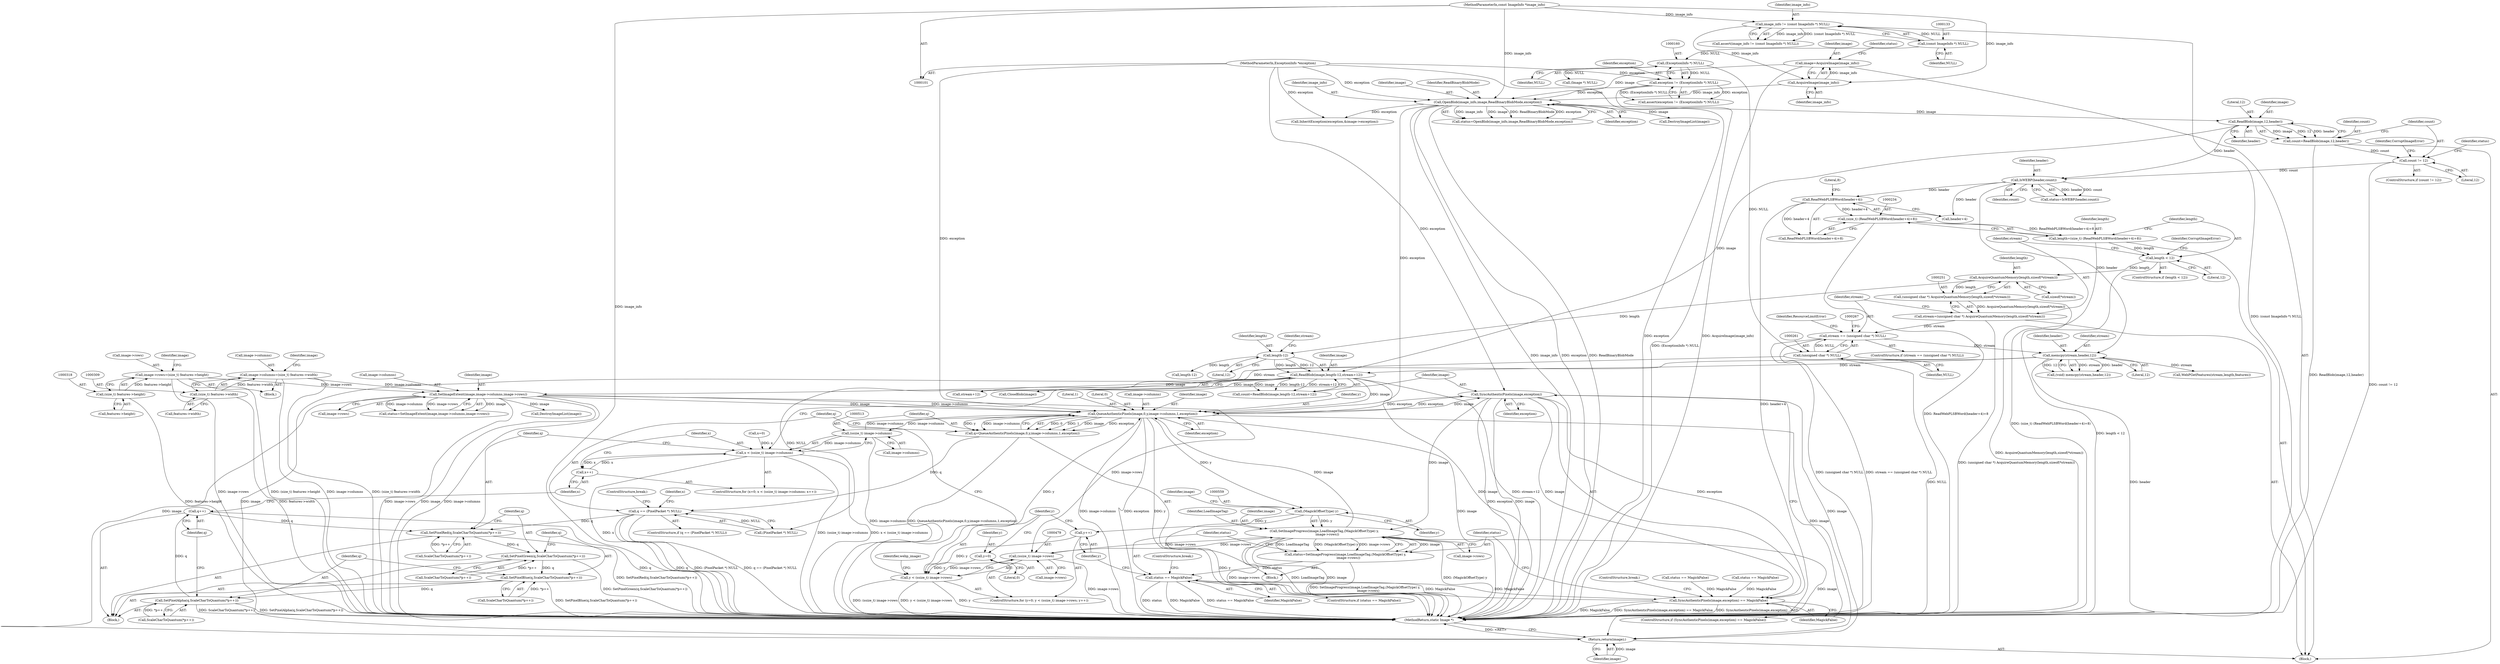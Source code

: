 digraph "0_ImageMagick_f6e9d0d9955e85bdd7540b251cd50d598dacc5e6_73@pointer" {
"1000548" [label="(Call,SyncAuthenticPixels(image,exception))"];
"1000490" [label="(Call,QueueAuthenticPixels(image,0,y,image->columns,1,exception))"];
"1000274" [label="(Call,ReadBlob(image,length-12,stream+12))"];
"1000208" [label="(Call,ReadBlob(image,12,header))"];
"1000174" [label="(Call,OpenBlob(image_info,image,ReadBinaryBlobMode,exception))"];
"1000170" [label="(Call,AcquireImage(image_info))"];
"1000130" [label="(Call,image_info != (const ImageInfo *) NULL)"];
"1000102" [label="(MethodParameterIn,const ImageInfo *image_info)"];
"1000132" [label="(Call,(const ImageInfo *) NULL)"];
"1000168" [label="(Call,image=AcquireImage(image_info))"];
"1000157" [label="(Call,exception != (ExceptionInfo *) NULL)"];
"1000103" [label="(MethodParameterIn,ExceptionInfo *exception)"];
"1000159" [label="(Call,(ExceptionInfo *) NULL)"];
"1000276" [label="(Call,length-12)"];
"1000252" [label="(Call,AcquireQuantumMemory(length,sizeof(*stream)))"];
"1000242" [label="(Call,length < 12)"];
"1000231" [label="(Call,length=(size_t) (ReadWebPLSBWord(header+4)+8))"];
"1000233" [label="(Call,(size_t) (ReadWebPLSBWord(header+4)+8))"];
"1000236" [label="(Call,ReadWebPLSBWord(header+4))"];
"1000221" [label="(Call,IsWEBP(header,count))"];
"1000213" [label="(Call,count != 12)"];
"1000206" [label="(Call,count=ReadBlob(image,12,header))"];
"1000268" [label="(Call,memcpy(stream,header,12))"];
"1000258" [label="(Call,stream == (unsigned char *) NULL)"];
"1000248" [label="(Call,stream=(unsigned char *) AcquireQuantumMemory(length,sizeof(*stream)))"];
"1000250" [label="(Call,(unsigned char *) AcquireQuantumMemory(length,sizeof(*stream)))"];
"1000260" [label="(Call,(unsigned char *) NULL)"];
"1000555" [label="(Call,SetImageProgress(image,LoadImageTag,(MagickOffsetType) y,\n      image->rows))"];
"1000548" [label="(Call,SyncAuthenticPixels(image,exception))"];
"1000558" [label="(Call,(MagickOffsetType) y)"];
"1000478" [label="(Call,(ssize_t) image->rows)"];
"1000372" [label="(Call,SetImageExtent(image,image->columns,image->rows))"];
"1000304" [label="(Call,image->columns=(size_t) features->width)"];
"1000308" [label="(Call,(size_t) features->width)"];
"1000313" [label="(Call,image->rows=(size_t) features->height)"];
"1000317" [label="(Call,(size_t) features->height)"];
"1000476" [label="(Call,y < (ssize_t) image->rows)"];
"1000473" [label="(Call,y=0)"];
"1000483" [label="(Call,y++)"];
"1000512" [label="(Call,(ssize_t) image->columns)"];
"1000488" [label="(Call,q=QueueAuthenticPixels(image,0,y,image->columns,1,exception))"];
"1000500" [label="(Call,q == (PixelPacket *) NULL)"];
"1000520" [label="(Call,SetPixelRed(q,ScaleCharToQuantum(*p++)))"];
"1000526" [label="(Call,SetPixelGreen(q,ScaleCharToQuantum(*p++)))"];
"1000532" [label="(Call,SetPixelBlue(q,ScaleCharToQuantum(*p++)))"];
"1000538" [label="(Call,SetPixelAlpha(q,ScaleCharToQuantum(*p++)))"];
"1000544" [label="(Call,q++)"];
"1000510" [label="(Call,x < (ssize_t) image->columns)"];
"1000517" [label="(Call,x++)"];
"1000547" [label="(Call,SyncAuthenticPixels(image,exception) == MagickFalse)"];
"1000565" [label="(Call,status == MagickFalse)"];
"1000553" [label="(Call,status=SetImageProgress(image,LoadImageTag,(MagickOffsetType) y,\n      image->rows))"];
"1000577" [label="(Return,return(image);)"];
"1000547" [label="(Call,SyncAuthenticPixels(image,exception) == MagickFalse)"];
"1000519" [label="(Block,)"];
"1000498" [label="(Identifier,exception)"];
"1000104" [label="(Block,)"];
"1000276" [label="(Call,length-12)"];
"1000225" [label="(Call,status == MagickFalse)"];
"1000172" [label="(Call,status=OpenBlob(image_info,image,ReadBinaryBlobMode,exception))"];
"1000178" [label="(Identifier,exception)"];
"1000132" [label="(Call,(const ImageInfo *) NULL)"];
"1000130" [label="(Call,image_info != (const ImageInfo *) NULL)"];
"1000103" [label="(MethodParameterIn,ExceptionInfo *exception)"];
"1000268" [label="(Call,memcpy(stream,header,12))"];
"1000270" [label="(Identifier,header)"];
"1000489" [label="(Identifier,q)"];
"1000248" [label="(Call,stream=(unsigned char *) AcquireQuantumMemory(length,sizeof(*stream)))"];
"1000314" [label="(Call,image->rows)"];
"1000242" [label="(Call,length < 12)"];
"1000219" [label="(Call,status=IsWEBP(header,count))"];
"1000175" [label="(Identifier,image_info)"];
"1000271" [label="(Literal,12)"];
"1000131" [label="(Identifier,image_info)"];
"1000176" [label="(Identifier,image)"];
"1000215" [label="(Literal,12)"];
"1000528" [label="(Call,ScaleCharToQuantum(*p++))"];
"1000567" [label="(Identifier,MagickFalse)"];
"1000260" [label="(Call,(unsigned char *) NULL)"];
"1000546" [label="(ControlStructure,if (SyncAuthenticPixels(image,exception) == MagickFalse))"];
"1000568" [label="(ControlStructure,break;)"];
"1000558" [label="(Call,(MagickOffsetType) y)"];
"1000280" [label="(Identifier,stream)"];
"1000212" [label="(ControlStructure,if (count != 12))"];
"1000490" [label="(Call,QueueAuthenticPixels(image,0,y,image->columns,1,exception))"];
"1000253" [label="(Identifier,length)"];
"1000485" [label="(Block,)"];
"1000579" [label="(MethodReturn,static Image *)"];
"1000262" [label="(Identifier,NULL)"];
"1000275" [label="(Identifier,image)"];
"1000377" [label="(Call,image->rows)"];
"1000246" [label="(Identifier,CorruptImageError)"];
"1000549" [label="(Identifier,image)"];
"1000243" [label="(Identifier,length)"];
"1000534" [label="(Call,ScaleCharToQuantum(*p++))"];
"1000551" [label="(Identifier,MagickFalse)"];
"1000240" [label="(Literal,8)"];
"1000222" [label="(Identifier,header)"];
"1000207" [label="(Identifier,count)"];
"1000279" [label="(Call,stream+12)"];
"1000561" [label="(Call,image->rows)"];
"1000492" [label="(Literal,0)"];
"1000476" [label="(Call,y < (ssize_t) image->rows)"];
"1000502" [label="(Call,(PixelPacket *) NULL)"];
"1000520" [label="(Call,SetPixelRed(q,ScaleCharToQuantum(*p++)))"];
"1000544" [label="(Call,q++)"];
"1000313" [label="(Call,image->rows=(size_t) features->height)"];
"1000527" [label="(Identifier,q)"];
"1000508" [label="(Identifier,x)"];
"1000522" [label="(Call,ScaleCharToQuantum(*p++))"];
"1000545" [label="(Identifier,q)"];
"1000372" [label="(Call,SetImageExtent(image,image->columns,image->rows))"];
"1000319" [label="(Call,features->height)"];
"1000510" [label="(Call,x < (ssize_t) image->columns)"];
"1000177" [label="(Identifier,ReadBinaryBlobMode)"];
"1000512" [label="(Call,(ssize_t) image->columns)"];
"1000168" [label="(Call,image=AcquireImage(image_info))"];
"1000532" [label="(Call,SetPixelBlue(q,ScaleCharToQuantum(*p++)))"];
"1000220" [label="(Identifier,status)"];
"1000474" [label="(Identifier,y)"];
"1000161" [label="(Identifier,NULL)"];
"1000304" [label="(Call,image->columns=(size_t) features->width)"];
"1000156" [label="(Call,assert(exception != (ExceptionInfo *) NULL))"];
"1000548" [label="(Call,SyncAuthenticPixels(image,exception))"];
"1000269" [label="(Identifier,stream)"];
"1000472" [label="(ControlStructure,for (y=0; y < (ssize_t) image->rows; y++))"];
"1000533" [label="(Identifier,q)"];
"1000526" [label="(Call,SetPixelGreen(q,ScaleCharToQuantum(*p++)))"];
"1000538" [label="(Call,SetPixelAlpha(q,ScaleCharToQuantum(*p++)))"];
"1000578" [label="(Identifier,image)"];
"1000370" [label="(Call,status=SetImageExtent(image,image->columns,image->rows))"];
"1000315" [label="(Identifier,image)"];
"1000514" [label="(Call,image->columns)"];
"1000374" [label="(Call,image->columns)"];
"1000392" [label="(Call,DestroyImageList(image))"];
"1000250" [label="(Call,(unsigned char *) AcquireQuantumMemory(length,sizeof(*stream)))"];
"1000480" [label="(Call,image->rows)"];
"1000488" [label="(Call,q=QueueAuthenticPixels(image,0,y,image->columns,1,exception))"];
"1000484" [label="(Identifier,y)"];
"1000295" [label="(Call,WebPGetFeatures(stream,length,features))"];
"1000278" [label="(Literal,12)"];
"1000511" [label="(Identifier,x)"];
"1000555" [label="(Call,SetImageProgress(image,LoadImageTag,(MagickOffsetType) y,\n      image->rows))"];
"1000206" [label="(Call,count=ReadBlob(image,12,header))"];
"1000236" [label="(Call,ReadWebPLSBWord(header+4))"];
"1000478" [label="(Call,(ssize_t) image->rows)"];
"1000277" [label="(Identifier,length)"];
"1000233" [label="(Call,(size_t) (ReadWebPLSBWord(header+4)+8))"];
"1000557" [label="(Identifier,LoadImageTag)"];
"1000158" [label="(Identifier,exception)"];
"1000473" [label="(Call,y=0)"];
"1000305" [label="(Call,image->columns)"];
"1000232" [label="(Identifier,length)"];
"1000274" [label="(Call,ReadBlob(image,length-12,stream+12))"];
"1000221" [label="(Call,IsWEBP(header,count))"];
"1000494" [label="(Call,image->columns)"];
"1000365" [label="(Call,CloseBlob(image))"];
"1000324" [label="(Identifier,image)"];
"1000171" [label="(Identifier,image_info)"];
"1000266" [label="(Call,(void) memcpy(stream,header,12))"];
"1000235" [label="(Call,ReadWebPLSBWord(header+4)+8)"];
"1000483" [label="(Call,y++)"];
"1000129" [label="(Call,assert(image_info != (const ImageInfo *) NULL))"];
"1000308" [label="(Call,(size_t) features->width)"];
"1000539" [label="(Identifier,q)"];
"1000507" [label="(Call,x=0)"];
"1000554" [label="(Identifier,status)"];
"1000577" [label="(Return,return(image);)"];
"1000209" [label="(Identifier,image)"];
"1000214" [label="(Identifier,count)"];
"1000249" [label="(Identifier,stream)"];
"1000264" [label="(Identifier,ResourceLimitError)"];
"1000244" [label="(Literal,12)"];
"1000500" [label="(Call,q == (PixelPacket *) NULL)"];
"1000272" [label="(Call,count=ReadBlob(image,length-12,stream+12))"];
"1000505" [label="(ControlStructure,break;)"];
"1000170" [label="(Call,AcquireImage(image_info))"];
"1000186" [label="(Call,DestroyImageList(image))"];
"1000521" [label="(Identifier,q)"];
"1000570" [label="(Identifier,webp_image)"];
"1000258" [label="(Call,stream == (unsigned char *) NULL)"];
"1000562" [label="(Identifier,image)"];
"1000241" [label="(ControlStructure,if (length < 12))"];
"1000477" [label="(Identifier,y)"];
"1000223" [label="(Identifier,count)"];
"1000208" [label="(Call,ReadBlob(image,12,header))"];
"1000381" [label="(Call,status == MagickFalse)"];
"1000565" [label="(Call,status == MagickFalse)"];
"1000157" [label="(Call,exception != (ExceptionInfo *) NULL)"];
"1000211" [label="(Identifier,header)"];
"1000556" [label="(Identifier,image)"];
"1000517" [label="(Call,x++)"];
"1000317" [label="(Call,(size_t) features->height)"];
"1000373" [label="(Identifier,image)"];
"1000552" [label="(ControlStructure,break;)"];
"1000231" [label="(Call,length=(size_t) (ReadWebPLSBWord(header+4)+8))"];
"1000506" [label="(ControlStructure,for (x=0; x < (ssize_t) image->columns; x++))"];
"1000310" [label="(Call,features->width)"];
"1000303" [label="(Block,)"];
"1000553" [label="(Call,status=SetImageProgress(image,LoadImageTag,(MagickOffsetType) y,\n      image->rows))"];
"1000169" [label="(Identifier,image)"];
"1000566" [label="(Identifier,status)"];
"1000550" [label="(Identifier,exception)"];
"1000259" [label="(Identifier,stream)"];
"1000491" [label="(Identifier,image)"];
"1000102" [label="(MethodParameterIn,const ImageInfo *image_info)"];
"1000174" [label="(Call,OpenBlob(image_info,image,ReadBinaryBlobMode,exception))"];
"1000493" [label="(Identifier,y)"];
"1000210" [label="(Literal,12)"];
"1000560" [label="(Identifier,y)"];
"1000237" [label="(Call,header+4)"];
"1000501" [label="(Identifier,q)"];
"1000497" [label="(Literal,1)"];
"1000159" [label="(Call,(ExceptionInfo *) NULL)"];
"1000518" [label="(Identifier,x)"];
"1000540" [label="(Call,ScaleCharToQuantum(*p++))"];
"1000213" [label="(Call,count != 12)"];
"1000217" [label="(Identifier,CorruptImageError)"];
"1000252" [label="(Call,AcquireQuantumMemory(length,sizeof(*stream)))"];
"1000499" [label="(ControlStructure,if (q == (PixelPacket *) NULL))"];
"1000254" [label="(Call,sizeof(*stream))"];
"1000257" [label="(ControlStructure,if (stream == (unsigned char *) NULL))"];
"1000564" [label="(ControlStructure,if (status == MagickFalse))"];
"1000385" [label="(Call,InheritException(exception,&image->exception))"];
"1000189" [label="(Call,(Image *) NULL)"];
"1000173" [label="(Identifier,status)"];
"1000287" [label="(Call,length-12)"];
"1000475" [label="(Literal,0)"];
"1000134" [label="(Identifier,NULL)"];
"1000548" -> "1000547"  [label="AST: "];
"1000548" -> "1000550"  [label="CFG: "];
"1000549" -> "1000548"  [label="AST: "];
"1000550" -> "1000548"  [label="AST: "];
"1000551" -> "1000548"  [label="CFG: "];
"1000548" -> "1000579"  [label="DDG: exception"];
"1000548" -> "1000579"  [label="DDG: image"];
"1000548" -> "1000490"  [label="DDG: exception"];
"1000548" -> "1000547"  [label="DDG: image"];
"1000548" -> "1000547"  [label="DDG: exception"];
"1000490" -> "1000548"  [label="DDG: image"];
"1000490" -> "1000548"  [label="DDG: exception"];
"1000103" -> "1000548"  [label="DDG: exception"];
"1000548" -> "1000555"  [label="DDG: image"];
"1000548" -> "1000577"  [label="DDG: image"];
"1000490" -> "1000488"  [label="AST: "];
"1000490" -> "1000498"  [label="CFG: "];
"1000491" -> "1000490"  [label="AST: "];
"1000492" -> "1000490"  [label="AST: "];
"1000493" -> "1000490"  [label="AST: "];
"1000494" -> "1000490"  [label="AST: "];
"1000497" -> "1000490"  [label="AST: "];
"1000498" -> "1000490"  [label="AST: "];
"1000488" -> "1000490"  [label="CFG: "];
"1000490" -> "1000579"  [label="DDG: image->columns"];
"1000490" -> "1000579"  [label="DDG: exception"];
"1000490" -> "1000579"  [label="DDG: y"];
"1000490" -> "1000579"  [label="DDG: image"];
"1000490" -> "1000488"  [label="DDG: 0"];
"1000490" -> "1000488"  [label="DDG: 1"];
"1000490" -> "1000488"  [label="DDG: image"];
"1000490" -> "1000488"  [label="DDG: exception"];
"1000490" -> "1000488"  [label="DDG: y"];
"1000490" -> "1000488"  [label="DDG: image->columns"];
"1000274" -> "1000490"  [label="DDG: image"];
"1000555" -> "1000490"  [label="DDG: image"];
"1000372" -> "1000490"  [label="DDG: image"];
"1000372" -> "1000490"  [label="DDG: image->columns"];
"1000476" -> "1000490"  [label="DDG: y"];
"1000512" -> "1000490"  [label="DDG: image->columns"];
"1000174" -> "1000490"  [label="DDG: exception"];
"1000103" -> "1000490"  [label="DDG: exception"];
"1000490" -> "1000512"  [label="DDG: image->columns"];
"1000490" -> "1000558"  [label="DDG: y"];
"1000490" -> "1000577"  [label="DDG: image"];
"1000274" -> "1000272"  [label="AST: "];
"1000274" -> "1000279"  [label="CFG: "];
"1000275" -> "1000274"  [label="AST: "];
"1000276" -> "1000274"  [label="AST: "];
"1000279" -> "1000274"  [label="AST: "];
"1000272" -> "1000274"  [label="CFG: "];
"1000274" -> "1000579"  [label="DDG: image"];
"1000274" -> "1000579"  [label="DDG: stream+12"];
"1000274" -> "1000272"  [label="DDG: image"];
"1000274" -> "1000272"  [label="DDG: length-12"];
"1000274" -> "1000272"  [label="DDG: stream+12"];
"1000208" -> "1000274"  [label="DDG: image"];
"1000276" -> "1000274"  [label="DDG: length"];
"1000276" -> "1000274"  [label="DDG: 12"];
"1000268" -> "1000274"  [label="DDG: stream"];
"1000274" -> "1000365"  [label="DDG: image"];
"1000274" -> "1000372"  [label="DDG: image"];
"1000274" -> "1000577"  [label="DDG: image"];
"1000208" -> "1000206"  [label="AST: "];
"1000208" -> "1000211"  [label="CFG: "];
"1000209" -> "1000208"  [label="AST: "];
"1000210" -> "1000208"  [label="AST: "];
"1000211" -> "1000208"  [label="AST: "];
"1000206" -> "1000208"  [label="CFG: "];
"1000208" -> "1000206"  [label="DDG: image"];
"1000208" -> "1000206"  [label="DDG: 12"];
"1000208" -> "1000206"  [label="DDG: header"];
"1000174" -> "1000208"  [label="DDG: image"];
"1000208" -> "1000221"  [label="DDG: header"];
"1000174" -> "1000172"  [label="AST: "];
"1000174" -> "1000178"  [label="CFG: "];
"1000175" -> "1000174"  [label="AST: "];
"1000176" -> "1000174"  [label="AST: "];
"1000177" -> "1000174"  [label="AST: "];
"1000178" -> "1000174"  [label="AST: "];
"1000172" -> "1000174"  [label="CFG: "];
"1000174" -> "1000579"  [label="DDG: exception"];
"1000174" -> "1000579"  [label="DDG: ReadBinaryBlobMode"];
"1000174" -> "1000579"  [label="DDG: image_info"];
"1000174" -> "1000172"  [label="DDG: image_info"];
"1000174" -> "1000172"  [label="DDG: image"];
"1000174" -> "1000172"  [label="DDG: ReadBinaryBlobMode"];
"1000174" -> "1000172"  [label="DDG: exception"];
"1000170" -> "1000174"  [label="DDG: image_info"];
"1000102" -> "1000174"  [label="DDG: image_info"];
"1000168" -> "1000174"  [label="DDG: image"];
"1000157" -> "1000174"  [label="DDG: exception"];
"1000103" -> "1000174"  [label="DDG: exception"];
"1000174" -> "1000186"  [label="DDG: image"];
"1000174" -> "1000385"  [label="DDG: exception"];
"1000170" -> "1000168"  [label="AST: "];
"1000170" -> "1000171"  [label="CFG: "];
"1000171" -> "1000170"  [label="AST: "];
"1000168" -> "1000170"  [label="CFG: "];
"1000170" -> "1000168"  [label="DDG: image_info"];
"1000130" -> "1000170"  [label="DDG: image_info"];
"1000102" -> "1000170"  [label="DDG: image_info"];
"1000130" -> "1000129"  [label="AST: "];
"1000130" -> "1000132"  [label="CFG: "];
"1000131" -> "1000130"  [label="AST: "];
"1000132" -> "1000130"  [label="AST: "];
"1000129" -> "1000130"  [label="CFG: "];
"1000130" -> "1000579"  [label="DDG: (const ImageInfo *) NULL"];
"1000130" -> "1000129"  [label="DDG: image_info"];
"1000130" -> "1000129"  [label="DDG: (const ImageInfo *) NULL"];
"1000102" -> "1000130"  [label="DDG: image_info"];
"1000132" -> "1000130"  [label="DDG: NULL"];
"1000102" -> "1000101"  [label="AST: "];
"1000102" -> "1000579"  [label="DDG: image_info"];
"1000132" -> "1000134"  [label="CFG: "];
"1000133" -> "1000132"  [label="AST: "];
"1000134" -> "1000132"  [label="AST: "];
"1000132" -> "1000159"  [label="DDG: NULL"];
"1000168" -> "1000104"  [label="AST: "];
"1000169" -> "1000168"  [label="AST: "];
"1000173" -> "1000168"  [label="CFG: "];
"1000168" -> "1000579"  [label="DDG: AcquireImage(image_info)"];
"1000157" -> "1000156"  [label="AST: "];
"1000157" -> "1000159"  [label="CFG: "];
"1000158" -> "1000157"  [label="AST: "];
"1000159" -> "1000157"  [label="AST: "];
"1000156" -> "1000157"  [label="CFG: "];
"1000157" -> "1000579"  [label="DDG: (ExceptionInfo *) NULL"];
"1000157" -> "1000156"  [label="DDG: exception"];
"1000157" -> "1000156"  [label="DDG: (ExceptionInfo *) NULL"];
"1000103" -> "1000157"  [label="DDG: exception"];
"1000159" -> "1000157"  [label="DDG: NULL"];
"1000103" -> "1000101"  [label="AST: "];
"1000103" -> "1000579"  [label="DDG: exception"];
"1000103" -> "1000385"  [label="DDG: exception"];
"1000159" -> "1000161"  [label="CFG: "];
"1000160" -> "1000159"  [label="AST: "];
"1000161" -> "1000159"  [label="AST: "];
"1000159" -> "1000189"  [label="DDG: NULL"];
"1000159" -> "1000260"  [label="DDG: NULL"];
"1000276" -> "1000278"  [label="CFG: "];
"1000277" -> "1000276"  [label="AST: "];
"1000278" -> "1000276"  [label="AST: "];
"1000280" -> "1000276"  [label="CFG: "];
"1000252" -> "1000276"  [label="DDG: length"];
"1000276" -> "1000287"  [label="DDG: length"];
"1000252" -> "1000250"  [label="AST: "];
"1000252" -> "1000254"  [label="CFG: "];
"1000253" -> "1000252"  [label="AST: "];
"1000254" -> "1000252"  [label="AST: "];
"1000250" -> "1000252"  [label="CFG: "];
"1000252" -> "1000250"  [label="DDG: length"];
"1000242" -> "1000252"  [label="DDG: length"];
"1000242" -> "1000241"  [label="AST: "];
"1000242" -> "1000244"  [label="CFG: "];
"1000243" -> "1000242"  [label="AST: "];
"1000244" -> "1000242"  [label="AST: "];
"1000246" -> "1000242"  [label="CFG: "];
"1000249" -> "1000242"  [label="CFG: "];
"1000242" -> "1000579"  [label="DDG: length < 12"];
"1000231" -> "1000242"  [label="DDG: length"];
"1000231" -> "1000104"  [label="AST: "];
"1000231" -> "1000233"  [label="CFG: "];
"1000232" -> "1000231"  [label="AST: "];
"1000233" -> "1000231"  [label="AST: "];
"1000243" -> "1000231"  [label="CFG: "];
"1000231" -> "1000579"  [label="DDG: (size_t) (ReadWebPLSBWord(header+4)+8)"];
"1000233" -> "1000231"  [label="DDG: ReadWebPLSBWord(header+4)+8"];
"1000233" -> "1000235"  [label="CFG: "];
"1000234" -> "1000233"  [label="AST: "];
"1000235" -> "1000233"  [label="AST: "];
"1000233" -> "1000579"  [label="DDG: ReadWebPLSBWord(header+4)+8"];
"1000236" -> "1000233"  [label="DDG: header+4"];
"1000236" -> "1000235"  [label="AST: "];
"1000236" -> "1000237"  [label="CFG: "];
"1000237" -> "1000236"  [label="AST: "];
"1000240" -> "1000236"  [label="CFG: "];
"1000236" -> "1000579"  [label="DDG: header+4"];
"1000236" -> "1000235"  [label="DDG: header+4"];
"1000221" -> "1000236"  [label="DDG: header"];
"1000221" -> "1000219"  [label="AST: "];
"1000221" -> "1000223"  [label="CFG: "];
"1000222" -> "1000221"  [label="AST: "];
"1000223" -> "1000221"  [label="AST: "];
"1000219" -> "1000221"  [label="CFG: "];
"1000221" -> "1000219"  [label="DDG: header"];
"1000221" -> "1000219"  [label="DDG: count"];
"1000213" -> "1000221"  [label="DDG: count"];
"1000221" -> "1000237"  [label="DDG: header"];
"1000221" -> "1000268"  [label="DDG: header"];
"1000213" -> "1000212"  [label="AST: "];
"1000213" -> "1000215"  [label="CFG: "];
"1000214" -> "1000213"  [label="AST: "];
"1000215" -> "1000213"  [label="AST: "];
"1000217" -> "1000213"  [label="CFG: "];
"1000220" -> "1000213"  [label="CFG: "];
"1000213" -> "1000579"  [label="DDG: count != 12"];
"1000206" -> "1000213"  [label="DDG: count"];
"1000206" -> "1000104"  [label="AST: "];
"1000207" -> "1000206"  [label="AST: "];
"1000214" -> "1000206"  [label="CFG: "];
"1000206" -> "1000579"  [label="DDG: ReadBlob(image,12,header)"];
"1000268" -> "1000266"  [label="AST: "];
"1000268" -> "1000271"  [label="CFG: "];
"1000269" -> "1000268"  [label="AST: "];
"1000270" -> "1000268"  [label="AST: "];
"1000271" -> "1000268"  [label="AST: "];
"1000266" -> "1000268"  [label="CFG: "];
"1000268" -> "1000579"  [label="DDG: header"];
"1000268" -> "1000266"  [label="DDG: stream"];
"1000268" -> "1000266"  [label="DDG: header"];
"1000268" -> "1000266"  [label="DDG: 12"];
"1000258" -> "1000268"  [label="DDG: stream"];
"1000268" -> "1000279"  [label="DDG: stream"];
"1000268" -> "1000295"  [label="DDG: stream"];
"1000258" -> "1000257"  [label="AST: "];
"1000258" -> "1000260"  [label="CFG: "];
"1000259" -> "1000258"  [label="AST: "];
"1000260" -> "1000258"  [label="AST: "];
"1000264" -> "1000258"  [label="CFG: "];
"1000267" -> "1000258"  [label="CFG: "];
"1000258" -> "1000579"  [label="DDG: (unsigned char *) NULL"];
"1000258" -> "1000579"  [label="DDG: stream == (unsigned char *) NULL"];
"1000248" -> "1000258"  [label="DDG: stream"];
"1000260" -> "1000258"  [label="DDG: NULL"];
"1000248" -> "1000104"  [label="AST: "];
"1000248" -> "1000250"  [label="CFG: "];
"1000249" -> "1000248"  [label="AST: "];
"1000250" -> "1000248"  [label="AST: "];
"1000259" -> "1000248"  [label="CFG: "];
"1000248" -> "1000579"  [label="DDG: (unsigned char *) AcquireQuantumMemory(length,sizeof(*stream))"];
"1000250" -> "1000248"  [label="DDG: AcquireQuantumMemory(length,sizeof(*stream))"];
"1000251" -> "1000250"  [label="AST: "];
"1000250" -> "1000579"  [label="DDG: AcquireQuantumMemory(length,sizeof(*stream))"];
"1000260" -> "1000262"  [label="CFG: "];
"1000261" -> "1000260"  [label="AST: "];
"1000262" -> "1000260"  [label="AST: "];
"1000260" -> "1000579"  [label="DDG: NULL"];
"1000260" -> "1000502"  [label="DDG: NULL"];
"1000555" -> "1000553"  [label="AST: "];
"1000555" -> "1000561"  [label="CFG: "];
"1000556" -> "1000555"  [label="AST: "];
"1000557" -> "1000555"  [label="AST: "];
"1000558" -> "1000555"  [label="AST: "];
"1000561" -> "1000555"  [label="AST: "];
"1000553" -> "1000555"  [label="CFG: "];
"1000555" -> "1000579"  [label="DDG: LoadImageTag"];
"1000555" -> "1000579"  [label="DDG: image"];
"1000555" -> "1000579"  [label="DDG: (MagickOffsetType) y"];
"1000555" -> "1000579"  [label="DDG: image->rows"];
"1000555" -> "1000478"  [label="DDG: image->rows"];
"1000555" -> "1000553"  [label="DDG: image"];
"1000555" -> "1000553"  [label="DDG: LoadImageTag"];
"1000555" -> "1000553"  [label="DDG: (MagickOffsetType) y"];
"1000555" -> "1000553"  [label="DDG: image->rows"];
"1000558" -> "1000555"  [label="DDG: y"];
"1000478" -> "1000555"  [label="DDG: image->rows"];
"1000555" -> "1000577"  [label="DDG: image"];
"1000558" -> "1000560"  [label="CFG: "];
"1000559" -> "1000558"  [label="AST: "];
"1000560" -> "1000558"  [label="AST: "];
"1000562" -> "1000558"  [label="CFG: "];
"1000558" -> "1000579"  [label="DDG: y"];
"1000558" -> "1000483"  [label="DDG: y"];
"1000478" -> "1000476"  [label="AST: "];
"1000478" -> "1000480"  [label="CFG: "];
"1000479" -> "1000478"  [label="AST: "];
"1000480" -> "1000478"  [label="AST: "];
"1000476" -> "1000478"  [label="CFG: "];
"1000478" -> "1000579"  [label="DDG: image->rows"];
"1000478" -> "1000476"  [label="DDG: image->rows"];
"1000372" -> "1000478"  [label="DDG: image->rows"];
"1000372" -> "1000370"  [label="AST: "];
"1000372" -> "1000377"  [label="CFG: "];
"1000373" -> "1000372"  [label="AST: "];
"1000374" -> "1000372"  [label="AST: "];
"1000377" -> "1000372"  [label="AST: "];
"1000370" -> "1000372"  [label="CFG: "];
"1000372" -> "1000579"  [label="DDG: image->rows"];
"1000372" -> "1000579"  [label="DDG: image"];
"1000372" -> "1000579"  [label="DDG: image->columns"];
"1000372" -> "1000370"  [label="DDG: image"];
"1000372" -> "1000370"  [label="DDG: image->columns"];
"1000372" -> "1000370"  [label="DDG: image->rows"];
"1000304" -> "1000372"  [label="DDG: image->columns"];
"1000313" -> "1000372"  [label="DDG: image->rows"];
"1000372" -> "1000392"  [label="DDG: image"];
"1000372" -> "1000577"  [label="DDG: image"];
"1000304" -> "1000303"  [label="AST: "];
"1000304" -> "1000308"  [label="CFG: "];
"1000305" -> "1000304"  [label="AST: "];
"1000308" -> "1000304"  [label="AST: "];
"1000315" -> "1000304"  [label="CFG: "];
"1000304" -> "1000579"  [label="DDG: image->columns"];
"1000304" -> "1000579"  [label="DDG: (size_t) features->width"];
"1000308" -> "1000304"  [label="DDG: features->width"];
"1000308" -> "1000310"  [label="CFG: "];
"1000309" -> "1000308"  [label="AST: "];
"1000310" -> "1000308"  [label="AST: "];
"1000308" -> "1000579"  [label="DDG: features->width"];
"1000313" -> "1000303"  [label="AST: "];
"1000313" -> "1000317"  [label="CFG: "];
"1000314" -> "1000313"  [label="AST: "];
"1000317" -> "1000313"  [label="AST: "];
"1000324" -> "1000313"  [label="CFG: "];
"1000313" -> "1000579"  [label="DDG: image->rows"];
"1000313" -> "1000579"  [label="DDG: (size_t) features->height"];
"1000317" -> "1000313"  [label="DDG: features->height"];
"1000317" -> "1000319"  [label="CFG: "];
"1000318" -> "1000317"  [label="AST: "];
"1000319" -> "1000317"  [label="AST: "];
"1000317" -> "1000579"  [label="DDG: features->height"];
"1000476" -> "1000472"  [label="AST: "];
"1000477" -> "1000476"  [label="AST: "];
"1000489" -> "1000476"  [label="CFG: "];
"1000570" -> "1000476"  [label="CFG: "];
"1000476" -> "1000579"  [label="DDG: y < (ssize_t) image->rows"];
"1000476" -> "1000579"  [label="DDG: y"];
"1000476" -> "1000579"  [label="DDG: (ssize_t) image->rows"];
"1000473" -> "1000476"  [label="DDG: y"];
"1000483" -> "1000476"  [label="DDG: y"];
"1000473" -> "1000472"  [label="AST: "];
"1000473" -> "1000475"  [label="CFG: "];
"1000474" -> "1000473"  [label="AST: "];
"1000475" -> "1000473"  [label="AST: "];
"1000477" -> "1000473"  [label="CFG: "];
"1000483" -> "1000472"  [label="AST: "];
"1000483" -> "1000484"  [label="CFG: "];
"1000484" -> "1000483"  [label="AST: "];
"1000477" -> "1000483"  [label="CFG: "];
"1000512" -> "1000510"  [label="AST: "];
"1000512" -> "1000514"  [label="CFG: "];
"1000513" -> "1000512"  [label="AST: "];
"1000514" -> "1000512"  [label="AST: "];
"1000510" -> "1000512"  [label="CFG: "];
"1000512" -> "1000579"  [label="DDG: image->columns"];
"1000512" -> "1000510"  [label="DDG: image->columns"];
"1000488" -> "1000485"  [label="AST: "];
"1000489" -> "1000488"  [label="AST: "];
"1000501" -> "1000488"  [label="CFG: "];
"1000488" -> "1000579"  [label="DDG: QueueAuthenticPixels(image,0,y,image->columns,1,exception)"];
"1000488" -> "1000500"  [label="DDG: q"];
"1000500" -> "1000499"  [label="AST: "];
"1000500" -> "1000502"  [label="CFG: "];
"1000501" -> "1000500"  [label="AST: "];
"1000502" -> "1000500"  [label="AST: "];
"1000505" -> "1000500"  [label="CFG: "];
"1000508" -> "1000500"  [label="CFG: "];
"1000500" -> "1000579"  [label="DDG: (PixelPacket *) NULL"];
"1000500" -> "1000579"  [label="DDG: q == (PixelPacket *) NULL"];
"1000500" -> "1000579"  [label="DDG: q"];
"1000502" -> "1000500"  [label="DDG: NULL"];
"1000500" -> "1000520"  [label="DDG: q"];
"1000520" -> "1000519"  [label="AST: "];
"1000520" -> "1000522"  [label="CFG: "];
"1000521" -> "1000520"  [label="AST: "];
"1000522" -> "1000520"  [label="AST: "];
"1000527" -> "1000520"  [label="CFG: "];
"1000520" -> "1000579"  [label="DDG: SetPixelRed(q,ScaleCharToQuantum(*p++))"];
"1000544" -> "1000520"  [label="DDG: q"];
"1000522" -> "1000520"  [label="DDG: *p++"];
"1000520" -> "1000526"  [label="DDG: q"];
"1000526" -> "1000519"  [label="AST: "];
"1000526" -> "1000528"  [label="CFG: "];
"1000527" -> "1000526"  [label="AST: "];
"1000528" -> "1000526"  [label="AST: "];
"1000533" -> "1000526"  [label="CFG: "];
"1000526" -> "1000579"  [label="DDG: SetPixelGreen(q,ScaleCharToQuantum(*p++))"];
"1000528" -> "1000526"  [label="DDG: *p++"];
"1000526" -> "1000532"  [label="DDG: q"];
"1000532" -> "1000519"  [label="AST: "];
"1000532" -> "1000534"  [label="CFG: "];
"1000533" -> "1000532"  [label="AST: "];
"1000534" -> "1000532"  [label="AST: "];
"1000539" -> "1000532"  [label="CFG: "];
"1000532" -> "1000579"  [label="DDG: SetPixelBlue(q,ScaleCharToQuantum(*p++))"];
"1000534" -> "1000532"  [label="DDG: *p++"];
"1000532" -> "1000538"  [label="DDG: q"];
"1000538" -> "1000519"  [label="AST: "];
"1000538" -> "1000540"  [label="CFG: "];
"1000539" -> "1000538"  [label="AST: "];
"1000540" -> "1000538"  [label="AST: "];
"1000545" -> "1000538"  [label="CFG: "];
"1000538" -> "1000579"  [label="DDG: ScaleCharToQuantum(*p++)"];
"1000538" -> "1000579"  [label="DDG: SetPixelAlpha(q,ScaleCharToQuantum(*p++))"];
"1000540" -> "1000538"  [label="DDG: *p++"];
"1000538" -> "1000544"  [label="DDG: q"];
"1000544" -> "1000519"  [label="AST: "];
"1000544" -> "1000545"  [label="CFG: "];
"1000545" -> "1000544"  [label="AST: "];
"1000518" -> "1000544"  [label="CFG: "];
"1000544" -> "1000579"  [label="DDG: q"];
"1000510" -> "1000506"  [label="AST: "];
"1000511" -> "1000510"  [label="AST: "];
"1000521" -> "1000510"  [label="CFG: "];
"1000549" -> "1000510"  [label="CFG: "];
"1000510" -> "1000579"  [label="DDG: x"];
"1000510" -> "1000579"  [label="DDG: (ssize_t) image->columns"];
"1000510" -> "1000579"  [label="DDG: x < (ssize_t) image->columns"];
"1000517" -> "1000510"  [label="DDG: x"];
"1000507" -> "1000510"  [label="DDG: x"];
"1000510" -> "1000517"  [label="DDG: x"];
"1000517" -> "1000506"  [label="AST: "];
"1000517" -> "1000518"  [label="CFG: "];
"1000518" -> "1000517"  [label="AST: "];
"1000511" -> "1000517"  [label="CFG: "];
"1000547" -> "1000546"  [label="AST: "];
"1000547" -> "1000551"  [label="CFG: "];
"1000551" -> "1000547"  [label="AST: "];
"1000552" -> "1000547"  [label="CFG: "];
"1000554" -> "1000547"  [label="CFG: "];
"1000547" -> "1000579"  [label="DDG: SyncAuthenticPixels(image,exception)"];
"1000547" -> "1000579"  [label="DDG: MagickFalse"];
"1000547" -> "1000579"  [label="DDG: SyncAuthenticPixels(image,exception) == MagickFalse"];
"1000225" -> "1000547"  [label="DDG: MagickFalse"];
"1000381" -> "1000547"  [label="DDG: MagickFalse"];
"1000565" -> "1000547"  [label="DDG: MagickFalse"];
"1000547" -> "1000565"  [label="DDG: MagickFalse"];
"1000565" -> "1000564"  [label="AST: "];
"1000565" -> "1000567"  [label="CFG: "];
"1000566" -> "1000565"  [label="AST: "];
"1000567" -> "1000565"  [label="AST: "];
"1000568" -> "1000565"  [label="CFG: "];
"1000484" -> "1000565"  [label="CFG: "];
"1000565" -> "1000579"  [label="DDG: status"];
"1000565" -> "1000579"  [label="DDG: MagickFalse"];
"1000565" -> "1000579"  [label="DDG: status == MagickFalse"];
"1000553" -> "1000565"  [label="DDG: status"];
"1000553" -> "1000485"  [label="AST: "];
"1000554" -> "1000553"  [label="AST: "];
"1000566" -> "1000553"  [label="CFG: "];
"1000553" -> "1000579"  [label="DDG: SetImageProgress(image,LoadImageTag,(MagickOffsetType) y,\n      image->rows)"];
"1000577" -> "1000104"  [label="AST: "];
"1000577" -> "1000578"  [label="CFG: "];
"1000578" -> "1000577"  [label="AST: "];
"1000579" -> "1000577"  [label="CFG: "];
"1000577" -> "1000579"  [label="DDG: <RET>"];
"1000578" -> "1000577"  [label="DDG: image"];
}
